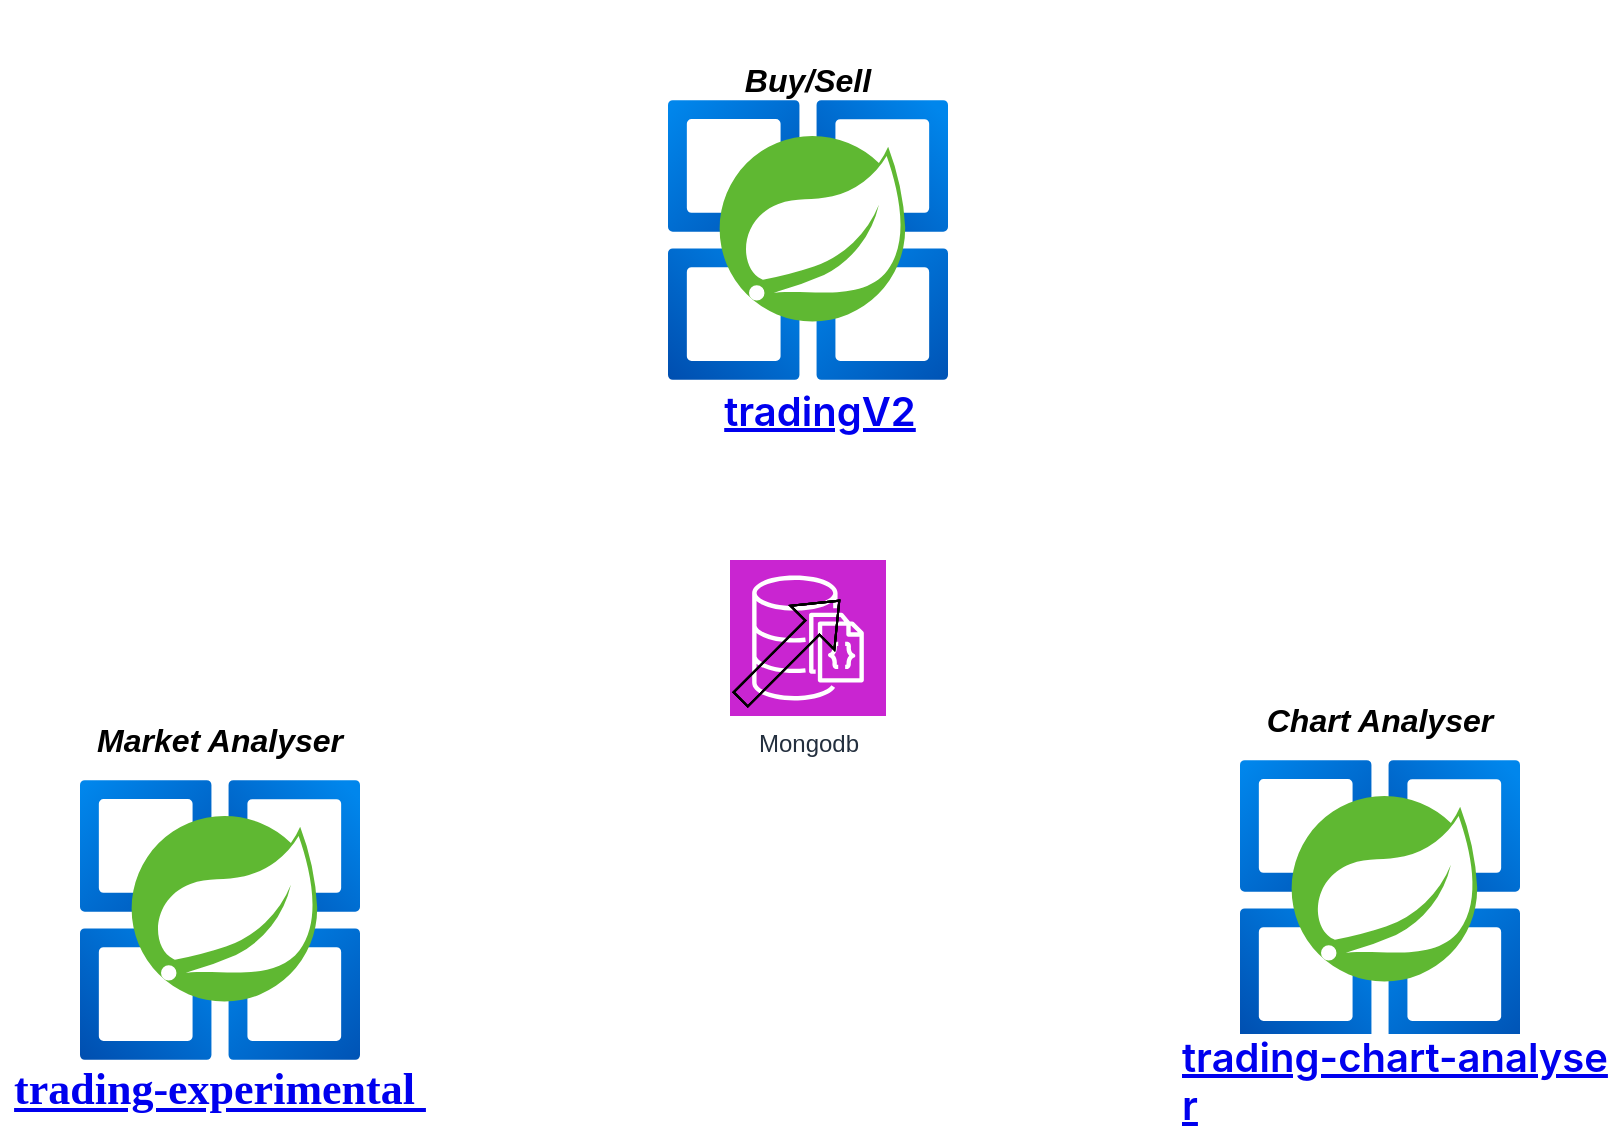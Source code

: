 <mxfile version="24.4.8" type="github">
  <diagram name="Page-1" id="5f0bae14-7c28-e335-631c-24af17079c00">
    <mxGraphModel dx="954" dy="640" grid="1" gridSize="10" guides="1" tooltips="1" connect="1" arrows="1" fold="1" page="1" pageScale="1" pageWidth="1100" pageHeight="850" background="none" math="0" shadow="0">
      <root>
        <mxCell id="0" />
        <mxCell id="1" parent="0" />
        <mxCell id="rwvvYyufdUPmZqH8niaR-12" value="Buy/Sell" style="text;html=1;align=center;verticalAlign=middle;whiteSpace=wrap;rounded=0;fontStyle=3;fontSize=16;" vertex="1" parent="1">
          <mxGeometry x="394" width="160" height="80" as="geometry" />
        </mxCell>
        <mxCell id="rwvvYyufdUPmZqH8niaR-24" value="" style="image;aspect=fixed;html=1;points=[];align=center;fontSize=12;image=img/lib/azure2/compute/Azure_Spring_Cloud.svg;" vertex="1" parent="1">
          <mxGeometry x="404" y="50" width="140" height="140" as="geometry" />
        </mxCell>
        <mxCell id="rwvvYyufdUPmZqH8niaR-25" value="" style="image;aspect=fixed;html=1;points=[];align=center;fontSize=12;image=img/lib/azure2/compute/Azure_Spring_Cloud.svg;" vertex="1" parent="1">
          <mxGeometry x="690" y="380" width="140" height="140" as="geometry" />
        </mxCell>
        <mxCell id="rwvvYyufdUPmZqH8niaR-26" value="" style="image;aspect=fixed;html=1;points=[];align=center;fontSize=12;image=img/lib/azure2/compute/Azure_Spring_Cloud.svg;" vertex="1" parent="1">
          <mxGeometry x="110" y="390" width="140" height="140" as="geometry" />
        </mxCell>
        <mxCell id="rwvvYyufdUPmZqH8niaR-27" value="Chart Analyser" style="text;html=1;align=center;verticalAlign=middle;whiteSpace=wrap;rounded=0;fontStyle=3;fontSize=16;" vertex="1" parent="1">
          <mxGeometry x="680" y="320" width="160" height="80" as="geometry" />
        </mxCell>
        <mxCell id="rwvvYyufdUPmZqH8niaR-28" value="Market Analyser" style="text;html=1;align=center;verticalAlign=middle;whiteSpace=wrap;rounded=0;fontStyle=3;fontSize=16;" vertex="1" parent="1">
          <mxGeometry x="100" y="330" width="160" height="80" as="geometry" />
        </mxCell>
        <mxCell id="rwvvYyufdUPmZqH8niaR-30" value="Mongodb" style="sketch=0;points=[[0,0,0],[0.25,0,0],[0.5,0,0],[0.75,0,0],[1,0,0],[0,1,0],[0.25,1,0],[0.5,1,0],[0.75,1,0],[1,1,0],[0,0.25,0],[0,0.5,0],[0,0.75,0],[1,0.25,0],[1,0.5,0],[1,0.75,0]];outlineConnect=0;fontColor=#232F3E;fillColor=#C925D1;strokeColor=#ffffff;dashed=0;verticalLabelPosition=bottom;verticalAlign=top;align=center;html=1;fontSize=12;fontStyle=0;aspect=fixed;shape=mxgraph.aws4.resourceIcon;resIcon=mxgraph.aws4.documentdb_with_mongodb_compatibility;" vertex="1" parent="1">
          <mxGeometry x="435" y="280" width="78" height="78" as="geometry" />
        </mxCell>
        <mxCell id="rwvvYyufdUPmZqH8niaR-31" value="&lt;a style=&quot;font-size: 22px;&quot; href=&quot;https://github.com/nithintdeveloper/trading-experimental&quot;&gt;trading-experimental&amp;nbsp;&lt;/a&gt;" style="text;html=1;align=center;verticalAlign=middle;whiteSpace=wrap;rounded=0;fontStyle=1;fontSize=22;fontFamily=Times New Roman;" vertex="1" parent="1">
          <mxGeometry x="70" y="530" width="220" height="30" as="geometry" />
        </mxCell>
        <mxCell id="rwvvYyufdUPmZqH8niaR-32" value="&lt;h3 style=&quot;box-sizing: border-box; margin-top: 0px; margin-bottom: 0px; font-size: var(--h3-size, 20px); font-weight: var(--base-text-weight-semibold, 600); color: rgb(31, 35, 40); font-family: -apple-system, &amp;quot;system-ui&amp;quot;, &amp;quot;Segoe UI&amp;quot;, &amp;quot;Noto Sans&amp;quot;, Helvetica, Arial, sans-serif, &amp;quot;Apple Color Emoji&amp;quot;, &amp;quot;Segoe UI Emoji&amp;quot;; text-align: left; background-color: rgb(255, 255, 255); word-break: break-all !important;&quot; class=&quot;wb-break-all&quot;&gt;&lt;span style=&quot;box-sizing: border-box;&quot;&gt;&lt;a href=&quot;https://github.com/nithintdeveloper/trading-chart-analyser&quot;&gt;trading-chart-analyser&lt;/a&gt;&lt;/span&gt;&lt;/h3&gt;" style="text;html=1;align=center;verticalAlign=middle;whiteSpace=wrap;rounded=0;fontStyle=1;fontSize=16;fontFamily=Times New Roman;" vertex="1" parent="1">
          <mxGeometry x="660" y="530" width="220" height="20" as="geometry" />
        </mxCell>
        <mxCell id="rwvvYyufdUPmZqH8niaR-33" value="&lt;h3 style=&quot;box-sizing: border-box; margin-top: 0px; margin-bottom: 0px; font-size: var(--h3-size, 20px); font-weight: var(--base-text-weight-semibold, 600); color: rgb(31, 35, 40); font-family: -apple-system, &amp;quot;system-ui&amp;quot;, &amp;quot;Segoe UI&amp;quot;, &amp;quot;Noto Sans&amp;quot;, Helvetica, Arial, sans-serif, &amp;quot;Apple Color Emoji&amp;quot;, &amp;quot;Segoe UI Emoji&amp;quot;; text-align: left; background-color: rgb(255, 255, 255); word-break: break-all !important;&quot; class=&quot;wb-break-all&quot;&gt;&lt;span style=&quot;box-sizing: border-box;&quot;&gt;&lt;a href=&quot;https://github.com/nithintdeveloper/tradingV2&quot;&gt;tradingV2&lt;/a&gt;&lt;/span&gt;&lt;/h3&gt;" style="text;html=1;align=center;verticalAlign=middle;whiteSpace=wrap;rounded=0;fontStyle=1;fontSize=22;fontFamily=Times New Roman;" vertex="1" parent="1">
          <mxGeometry x="370" y="190" width="220" height="30" as="geometry" />
        </mxCell>
        <mxCell id="rwvvYyufdUPmZqH8niaR-38" value="" style="shape=flexArrow;endArrow=classic;html=1;rounded=0;" edge="1" parent="1">
          <mxGeometry width="50" height="50" relative="1" as="geometry">
            <mxPoint x="440" y="350" as="sourcePoint" />
            <mxPoint x="490" y="300" as="targetPoint" />
          </mxGeometry>
        </mxCell>
        <mxCell id="rwvvYyufdUPmZqH8niaR-39" value="" style="shape=flexArrow;endArrow=classic;html=1;rounded=0;" edge="1" parent="1">
          <mxGeometry width="50" height="50" relative="1" as="geometry">
            <mxPoint x="440" y="350" as="sourcePoint" />
            <mxPoint x="490" y="300" as="targetPoint" />
          </mxGeometry>
        </mxCell>
        <mxCell id="rwvvYyufdUPmZqH8niaR-40" value="" style="shape=flexArrow;endArrow=classic;html=1;rounded=0;" edge="1" parent="1">
          <mxGeometry width="50" height="50" relative="1" as="geometry">
            <mxPoint x="440" y="350" as="sourcePoint" />
            <mxPoint x="490" y="300" as="targetPoint" />
          </mxGeometry>
        </mxCell>
        <mxCell id="rwvvYyufdUPmZqH8niaR-41" value="" style="shape=flexArrow;endArrow=classic;html=1;rounded=0;" edge="1" parent="1">
          <mxGeometry width="50" height="50" relative="1" as="geometry">
            <mxPoint x="440" y="350" as="sourcePoint" />
            <mxPoint x="490" y="300" as="targetPoint" />
          </mxGeometry>
        </mxCell>
        <mxCell id="rwvvYyufdUPmZqH8niaR-43" value="" style="shape=flexArrow;endArrow=classic;html=1;rounded=0;" edge="1" parent="1">
          <mxGeometry width="50" height="50" relative="1" as="geometry">
            <mxPoint x="440" y="350" as="sourcePoint" />
            <mxPoint x="490" y="300" as="targetPoint" />
          </mxGeometry>
        </mxCell>
      </root>
    </mxGraphModel>
  </diagram>
</mxfile>

